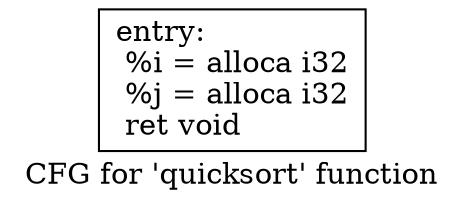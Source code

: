 digraph "CFG for 'quicksort' function" {
	label="CFG for 'quicksort' function";

	Node0x22f2630 [shape=record,label="{entry:\l  %i = alloca i32\l  %j = alloca i32\l  ret void\l}"];
}
